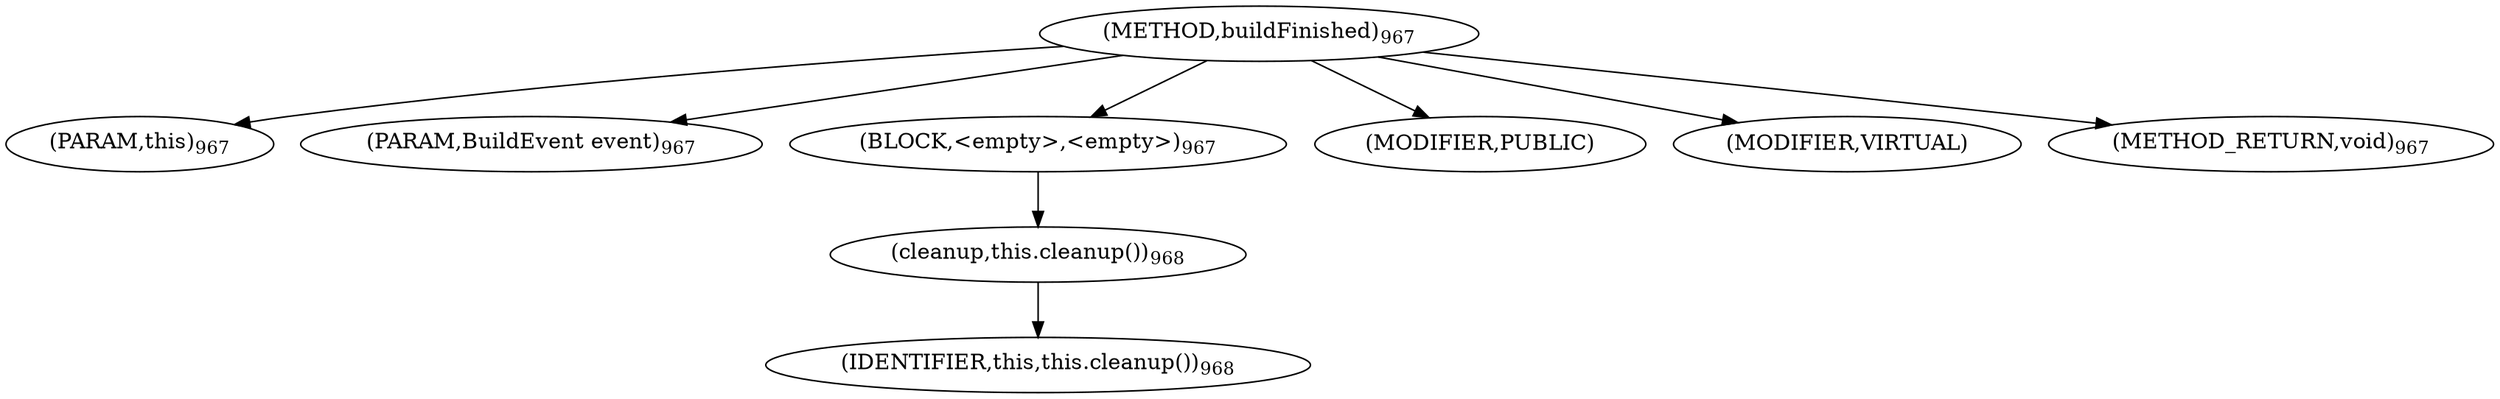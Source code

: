digraph "buildFinished" {  
"1984" [label = <(METHOD,buildFinished)<SUB>967</SUB>> ]
"115" [label = <(PARAM,this)<SUB>967</SUB>> ]
"1985" [label = <(PARAM,BuildEvent event)<SUB>967</SUB>> ]
"1986" [label = <(BLOCK,&lt;empty&gt;,&lt;empty&gt;)<SUB>967</SUB>> ]
"1987" [label = <(cleanup,this.cleanup())<SUB>968</SUB>> ]
"114" [label = <(IDENTIFIER,this,this.cleanup())<SUB>968</SUB>> ]
"1988" [label = <(MODIFIER,PUBLIC)> ]
"1989" [label = <(MODIFIER,VIRTUAL)> ]
"1990" [label = <(METHOD_RETURN,void)<SUB>967</SUB>> ]
  "1984" -> "115" 
  "1984" -> "1985" 
  "1984" -> "1986" 
  "1984" -> "1988" 
  "1984" -> "1989" 
  "1984" -> "1990" 
  "1986" -> "1987" 
  "1987" -> "114" 
}

